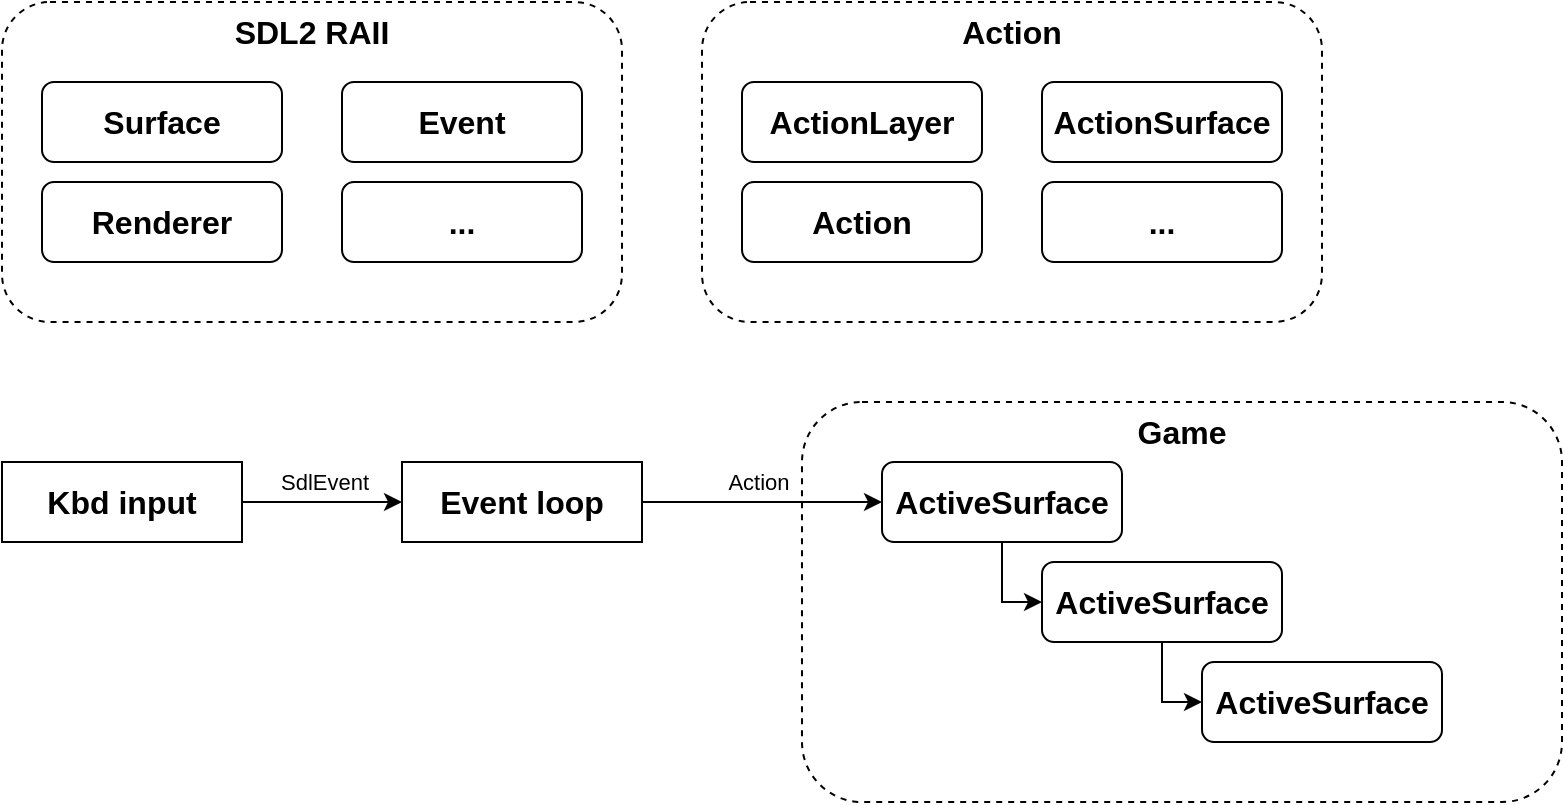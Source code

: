 <mxfile version="23.0.2" type="device">
  <diagram name="Page-1" id="AShUOXa5T4dBnTPmRTHz">
    <mxGraphModel dx="1105" dy="652" grid="1" gridSize="10" guides="1" tooltips="1" connect="1" arrows="1" fold="1" page="1" pageScale="1" pageWidth="3300" pageHeight="4681" math="0" shadow="0">
      <root>
        <mxCell id="0" />
        <mxCell id="1" parent="0" />
        <mxCell id="teXr3NQWR3hNx0UK7Al3-13" value="" style="rounded=1;whiteSpace=wrap;html=1;fillColor=none;dashed=1;" vertex="1" parent="1">
          <mxGeometry x="460" y="80" width="310" height="160" as="geometry" />
        </mxCell>
        <mxCell id="teXr3NQWR3hNx0UK7Al3-10" value="Action" style="text;html=1;strokeColor=none;fillColor=none;align=center;verticalAlign=middle;whiteSpace=wrap;rounded=0;fontSize=16;fontStyle=1" vertex="1" parent="1">
          <mxGeometry x="560" y="80" width="110" height="30" as="geometry" />
        </mxCell>
        <mxCell id="teXr3NQWR3hNx0UK7Al3-11" value="ActionLayer" style="rounded=1;whiteSpace=wrap;html=1;fillColor=none;fontSize=16;fontStyle=1" vertex="1" parent="1">
          <mxGeometry x="480" y="120" width="120" height="40" as="geometry" />
        </mxCell>
        <mxCell id="teXr3NQWR3hNx0UK7Al3-12" value="ActionSurface" style="rounded=1;whiteSpace=wrap;html=1;fillColor=none;fontSize=16;fontStyle=1" vertex="1" parent="1">
          <mxGeometry x="630" y="120" width="120" height="40" as="geometry" />
        </mxCell>
        <mxCell id="teXr3NQWR3hNx0UK7Al3-15" value="" style="rounded=1;whiteSpace=wrap;html=1;fillColor=none;dashed=1;" vertex="1" parent="1">
          <mxGeometry x="110" y="80" width="310" height="160" as="geometry" />
        </mxCell>
        <mxCell id="teXr3NQWR3hNx0UK7Al3-16" value="SDL2 RAII" style="text;html=1;strokeColor=none;fillColor=none;align=center;verticalAlign=middle;whiteSpace=wrap;rounded=0;fontSize=16;fontStyle=1" vertex="1" parent="1">
          <mxGeometry x="210" y="80" width="110" height="30" as="geometry" />
        </mxCell>
        <mxCell id="teXr3NQWR3hNx0UK7Al3-17" value="Surface" style="rounded=1;whiteSpace=wrap;html=1;fillColor=none;fontSize=16;fontStyle=1" vertex="1" parent="1">
          <mxGeometry x="130" y="120" width="120" height="40" as="geometry" />
        </mxCell>
        <mxCell id="teXr3NQWR3hNx0UK7Al3-18" value="Event" style="rounded=1;whiteSpace=wrap;html=1;fillColor=none;fontSize=16;fontStyle=1" vertex="1" parent="1">
          <mxGeometry x="280" y="120" width="120" height="40" as="geometry" />
        </mxCell>
        <mxCell id="teXr3NQWR3hNx0UK7Al3-19" value="Renderer" style="rounded=1;whiteSpace=wrap;html=1;fillColor=none;fontSize=16;fontStyle=1" vertex="1" parent="1">
          <mxGeometry x="130" y="170" width="120" height="40" as="geometry" />
        </mxCell>
        <mxCell id="teXr3NQWR3hNx0UK7Al3-20" value="..." style="rounded=1;whiteSpace=wrap;html=1;fillColor=none;fontSize=16;fontStyle=1" vertex="1" parent="1">
          <mxGeometry x="280" y="170" width="120" height="40" as="geometry" />
        </mxCell>
        <mxCell id="teXr3NQWR3hNx0UK7Al3-22" value="Action" style="rounded=1;whiteSpace=wrap;html=1;fillColor=none;fontSize=16;fontStyle=1" vertex="1" parent="1">
          <mxGeometry x="480" y="170" width="120" height="40" as="geometry" />
        </mxCell>
        <mxCell id="teXr3NQWR3hNx0UK7Al3-23" value="..." style="rounded=1;whiteSpace=wrap;html=1;fillColor=none;fontSize=16;fontStyle=1" vertex="1" parent="1">
          <mxGeometry x="630" y="170" width="120" height="40" as="geometry" />
        </mxCell>
        <mxCell id="teXr3NQWR3hNx0UK7Al3-35" style="edgeStyle=orthogonalEdgeStyle;rounded=0;orthogonalLoop=1;jettySize=auto;html=1;exitX=1;exitY=0.5;exitDx=0;exitDy=0;entryX=0;entryY=0.5;entryDx=0;entryDy=0;" edge="1" parent="1" source="teXr3NQWR3hNx0UK7Al3-33" target="teXr3NQWR3hNx0UK7Al3-34">
          <mxGeometry relative="1" as="geometry" />
        </mxCell>
        <mxCell id="teXr3NQWR3hNx0UK7Al3-36" value="SdlEvent" style="edgeLabel;html=1;align=center;verticalAlign=middle;resizable=0;points=[];" vertex="1" connectable="0" parent="teXr3NQWR3hNx0UK7Al3-35">
          <mxGeometry x="-0.058" y="4" relative="1" as="geometry">
            <mxPoint x="3" y="-6" as="offset" />
          </mxGeometry>
        </mxCell>
        <mxCell id="teXr3NQWR3hNx0UK7Al3-33" value="Kbd input" style="rounded=0;whiteSpace=wrap;html=1;fillColor=none;fontSize=16;fontStyle=1" vertex="1" parent="1">
          <mxGeometry x="110" y="310" width="120" height="40" as="geometry" />
        </mxCell>
        <mxCell id="teXr3NQWR3hNx0UK7Al3-38" style="edgeStyle=orthogonalEdgeStyle;rounded=0;orthogonalLoop=1;jettySize=auto;html=1;exitX=1;exitY=0.5;exitDx=0;exitDy=0;" edge="1" parent="1" source="teXr3NQWR3hNx0UK7Al3-34" target="teXr3NQWR3hNx0UK7Al3-41">
          <mxGeometry relative="1" as="geometry" />
        </mxCell>
        <mxCell id="teXr3NQWR3hNx0UK7Al3-39" value="Action" style="edgeLabel;html=1;align=center;verticalAlign=middle;resizable=0;points=[];" vertex="1" connectable="0" parent="teXr3NQWR3hNx0UK7Al3-38">
          <mxGeometry x="-0.1" y="1" relative="1" as="geometry">
            <mxPoint x="4" y="-9" as="offset" />
          </mxGeometry>
        </mxCell>
        <mxCell id="teXr3NQWR3hNx0UK7Al3-34" value="Event loop" style="rounded=0;whiteSpace=wrap;html=1;fillColor=none;fontSize=16;fontStyle=1" vertex="1" parent="1">
          <mxGeometry x="310" y="310" width="120" height="40" as="geometry" />
        </mxCell>
        <mxCell id="teXr3NQWR3hNx0UK7Al3-37" value="" style="rounded=1;whiteSpace=wrap;html=1;fillColor=none;fontSize=16;fontStyle=1;dashed=1;" vertex="1" parent="1">
          <mxGeometry x="510" y="280" width="380" height="200" as="geometry" />
        </mxCell>
        <mxCell id="teXr3NQWR3hNx0UK7Al3-40" value="Game" style="text;html=1;strokeColor=none;fillColor=none;align=center;verticalAlign=middle;whiteSpace=wrap;rounded=0;fontSize=16;fontStyle=1" vertex="1" parent="1">
          <mxGeometry x="645" y="280" width="110" height="30" as="geometry" />
        </mxCell>
        <mxCell id="teXr3NQWR3hNx0UK7Al3-44" style="edgeStyle=orthogonalEdgeStyle;rounded=0;orthogonalLoop=1;jettySize=auto;html=1;exitX=0.5;exitY=1;exitDx=0;exitDy=0;entryX=0;entryY=0.5;entryDx=0;entryDy=0;" edge="1" parent="1" source="teXr3NQWR3hNx0UK7Al3-41" target="teXr3NQWR3hNx0UK7Al3-42">
          <mxGeometry relative="1" as="geometry">
            <Array as="points">
              <mxPoint x="610" y="380" />
            </Array>
          </mxGeometry>
        </mxCell>
        <mxCell id="teXr3NQWR3hNx0UK7Al3-41" value="ActiveSurface" style="rounded=1;whiteSpace=wrap;html=1;fillColor=none;fontSize=16;fontStyle=1" vertex="1" parent="1">
          <mxGeometry x="550" y="310" width="120" height="40" as="geometry" />
        </mxCell>
        <mxCell id="teXr3NQWR3hNx0UK7Al3-47" style="edgeStyle=orthogonalEdgeStyle;rounded=0;orthogonalLoop=1;jettySize=auto;html=1;exitX=0.5;exitY=1;exitDx=0;exitDy=0;entryX=0;entryY=0.5;entryDx=0;entryDy=0;" edge="1" parent="1" source="teXr3NQWR3hNx0UK7Al3-42" target="teXr3NQWR3hNx0UK7Al3-43">
          <mxGeometry relative="1" as="geometry">
            <Array as="points">
              <mxPoint x="690" y="430" />
            </Array>
          </mxGeometry>
        </mxCell>
        <mxCell id="teXr3NQWR3hNx0UK7Al3-42" value="ActiveSurface" style="rounded=1;whiteSpace=wrap;html=1;fillColor=none;fontSize=16;fontStyle=1" vertex="1" parent="1">
          <mxGeometry x="630" y="360" width="120" height="40" as="geometry" />
        </mxCell>
        <mxCell id="teXr3NQWR3hNx0UK7Al3-43" value="ActiveSurface" style="rounded=1;whiteSpace=wrap;html=1;fillColor=none;fontSize=16;fontStyle=1" vertex="1" parent="1">
          <mxGeometry x="710" y="410" width="120" height="40" as="geometry" />
        </mxCell>
      </root>
    </mxGraphModel>
  </diagram>
</mxfile>
